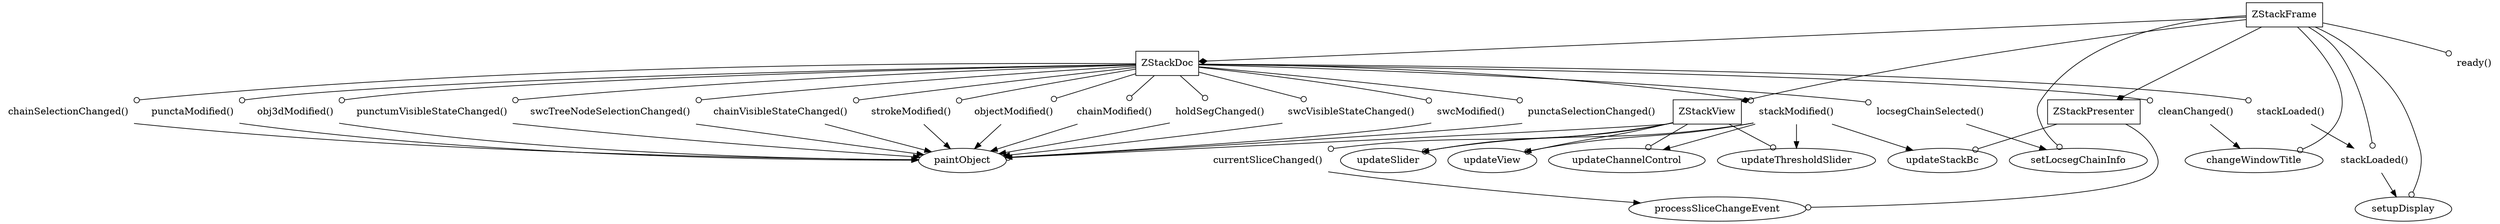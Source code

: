 digraph {
 ZStackFrame [label = "ZStackFrame",shape = "box",];
 ZStackDoc [label = "ZStackDoc",shape = "box",];
 ZStackPresenter [label = "ZStackPresenter",shape = "box",];
 ZStackView [label = "ZStackView",shape = "box",];
 ZStackView__paintObject [label = "paintObject",];
 ZStackFrame__setupDisplay [label = "setupDisplay",];
 ZStackDoc__objectModified [label = "objectModified()",shape = "none",];
 ZStackPresenter__processSliceChangeEvent [label = "processSliceChangeEvent",];
 ZStackDoc__stackModified [label = "stackModified()",shape = "none",];
 ZStackFrame__changeWindowTitle [label = "changeWindowTitle",];
 ZStackView__updateChannelControl [label = "updateChannelControl",];
 ZStackDoc__chainModified [label = "chainModified()",shape = "none",];
 ZStackDoc__holdSegChanged [label = "holdSegChanged()",shape = "none",];
 ZStackDoc__swcVisibleStateChanged [label = "swcVisibleStateChanged()",shape = "none",];
 ZStackView__updateThresholdSlider [label = "updateThresholdSlider",];
 ZStackDoc__swcModified [label = "swcModified()",shape = "none",];
 ZStackDoc__punctaSelectionChanged [label = "punctaSelectionChanged()",shape = "none",];
 ZStackDoc__chainSelectionChanged [label = "chainSelectionChanged()",shape = "none",];
 ZStackDoc__locsegChainSelected [label = "locsegChainSelected()",shape = "none",];
 ZStackView__updateSlider [label = "updateSlider",];
 ZStackDoc__punctaModified [label = "punctaModified()",shape = "none",];
 ZStackDoc__cleanChanged [label = "cleanChanged()",shape = "none",];
 ZStackView__currentSliceChanged [label = "currentSliceChanged()",shape = "none",];
 ZStackFrame__setLocsegChainInfo [label = "setLocsegChainInfo",];
 ZStackPresenter__updateStackBc [label = "updateStackBc",];
 ZStackDoc__obj3dModified [label = "obj3dModified()",shape = "none",];
 ZStackDoc__punctumVisibleStateChanged [label = "punctumVisibleStateChanged()",shape = "none",];
 ZStackDoc__swcTreeNodeSelectionChanged [label = "swcTreeNodeSelectionChanged()",shape = "none",];
 ZStackDoc__stackLoaded [label = "stackLoaded()",shape = "none",];
 ZStackFrame__stackLoaded [label = "stackLoaded",];
 ZStackDoc__chainVisibleStateChanged [label = "chainVisibleStateChanged()",shape = "none",];
 ZStackView__updateView [label = "updateView",];
 ZStackDoc__strokeModified [label = "strokeModified()",shape = "none",];
 ZStackFrame__ready [label = "ready()",shape = "none",];
 ZStackFrame__stackLoaded [label = "stackLoaded()",shape = "none",];
 ZStackView -> ZStackView__paintObject [arrowhead = odot];
 ZStackFrame -> ZStackFrame__setupDisplay [arrowhead = odot];
 ZStackDoc -> ZStackDoc__objectModified [arrowhead = odot];
 ZStackPresenter -> ZStackPresenter__processSliceChangeEvent [arrowhead = odot];
 ZStackDoc -> ZStackDoc__stackModified [arrowhead = odot];
 ZStackFrame -> ZStackFrame__changeWindowTitle [arrowhead = odot];
 ZStackView -> ZStackView__updateChannelControl [arrowhead = odot];
 ZStackDoc -> ZStackDoc__chainModified [arrowhead = odot];
 ZStackDoc -> ZStackDoc__holdSegChanged [arrowhead = odot];
 ZStackDoc -> ZStackDoc__swcVisibleStateChanged [arrowhead = odot];
 ZStackView -> ZStackView__updateThresholdSlider [arrowhead = odot];
 ZStackDoc -> ZStackDoc__swcModified [arrowhead = odot];
 ZStackDoc -> ZStackDoc__punctaSelectionChanged [arrowhead = odot];
 ZStackDoc -> ZStackDoc__chainSelectionChanged [arrowhead = odot];
 ZStackDoc -> ZStackDoc__locsegChainSelected [arrowhead = odot];
 ZStackView -> ZStackView__updateSlider [arrowhead = odot];
 ZStackDoc -> ZStackDoc__punctaModified [arrowhead = odot];
 ZStackDoc -> ZStackDoc__cleanChanged [arrowhead = odot];
 ZStackView -> ZStackView__currentSliceChanged [arrowhead = odot];
 ZStackFrame -> ZStackFrame__setLocsegChainInfo [arrowhead = odot];
 ZStackPresenter -> ZStackPresenter__updateStackBc [arrowhead = odot];
 ZStackDoc -> ZStackDoc__obj3dModified [arrowhead = odot];
 ZStackDoc -> ZStackDoc__punctumVisibleStateChanged [arrowhead = odot];
 ZStackDoc -> ZStackDoc__swcTreeNodeSelectionChanged [arrowhead = odot];
 ZStackDoc -> ZStackDoc__stackLoaded [arrowhead = odot];
 ZStackFrame -> ZStackFrame__stackLoaded [arrowhead = odot];
 ZStackDoc -> ZStackDoc__chainVisibleStateChanged [arrowhead = odot];
 ZStackView -> ZStackView__updateView [arrowhead = odot];
 ZStackDoc -> ZStackDoc__strokeModified [arrowhead = odot];
 ZStackFrame -> ZStackFrame__ready [arrowhead = odot];
 ZStackDoc__locsegChainSelected -> ZStackFrame__setLocsegChainInfo
 ZStackDoc__stackLoaded -> ZStackFrame__stackLoaded
 ZStackFrame__stackLoaded -> ZStackFrame__setupDisplay
 ZStackDoc__stackModified -> ZStackView__updateChannelControl
 ZStackDoc__stackModified -> ZStackView__updateThresholdSlider
 ZStackDoc__stackModified -> ZStackView__updateSlider
 ZStackDoc__stackModified -> ZStackPresenter__updateStackBc
 ZStackDoc__stackModified -> ZStackView__updateView
 ZStackDoc__objectModified -> ZStackView__paintObject
 ZStackDoc__chainModified -> ZStackView__paintObject
 ZStackDoc__swcModified -> ZStackView__paintObject
 ZStackDoc__punctaModified -> ZStackView__paintObject
 ZStackDoc__obj3dModified -> ZStackView__paintObject
 ZStackDoc__strokeModified -> ZStackView__paintObject
 ZStackDoc__cleanChanged -> ZStackFrame__changeWindowTitle
 ZStackDoc__holdSegChanged -> ZStackView__paintObject
 ZStackDoc__chainSelectionChanged -> ZStackView__paintObject
 ZStackDoc__swcTreeNodeSelectionChanged -> ZStackView__paintObject
 ZStackDoc__punctaSelectionChanged -> ZStackView__paintObject
 ZStackDoc__chainVisibleStateChanged -> ZStackView__paintObject
 ZStackDoc__swcVisibleStateChanged -> ZStackView__paintObject
 ZStackDoc__punctumVisibleStateChanged -> ZStackView__paintObject
 ZStackView__currentSliceChanged -> ZStackPresenter__processSliceChangeEvent
 ZStackFrame -> ZStackPresenter [arrowhead = diamond];
 ZStackFrame -> ZStackDoc [arrowhead = diamond];
 ZStackFrame -> ZStackView [arrowhead = diamond];
}